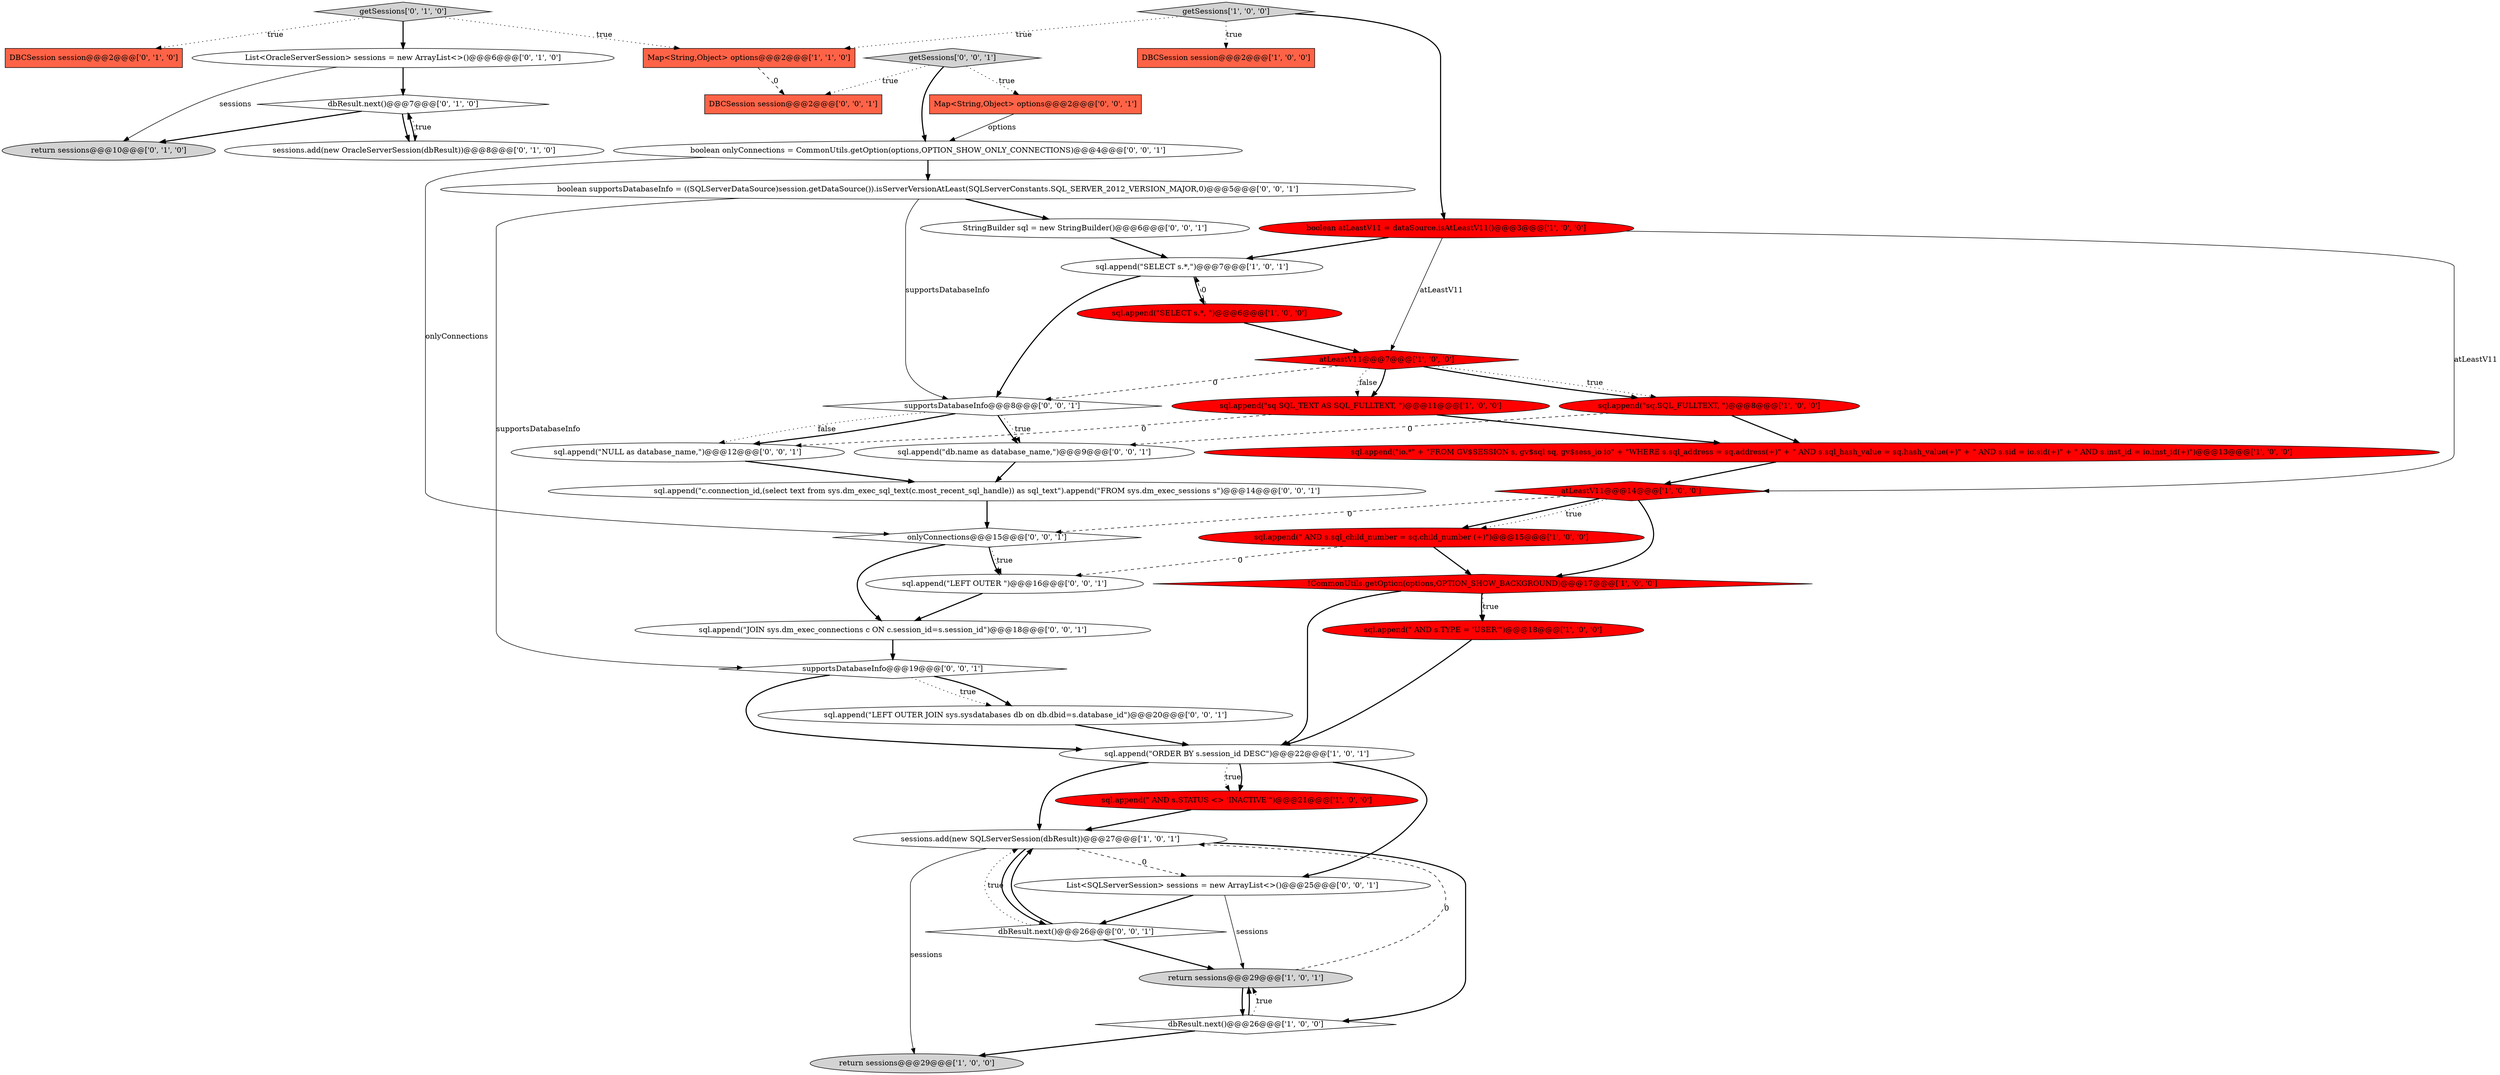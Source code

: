 digraph {
25 [style = filled, label = "getSessions['0', '1', '0']", fillcolor = lightgray, shape = diamond image = "AAA0AAABBB2BBB"];
27 [style = filled, label = "onlyConnections@@@15@@@['0', '0', '1']", fillcolor = white, shape = diamond image = "AAA0AAABBB3BBB"];
41 [style = filled, label = "dbResult.next()@@@26@@@['0', '0', '1']", fillcolor = white, shape = diamond image = "AAA0AAABBB3BBB"];
10 [style = filled, label = "Map<String,Object> options@@@2@@@['1', '1', '0']", fillcolor = tomato, shape = box image = "AAA0AAABBB1BBB"];
2 [style = filled, label = "dbResult.next()@@@26@@@['1', '0', '0']", fillcolor = white, shape = diamond image = "AAA0AAABBB1BBB"];
18 [style = filled, label = "sql.append(\"ORDER BY s.session_id DESC\")@@@22@@@['1', '0', '1']", fillcolor = white, shape = ellipse image = "AAA0AAABBB1BBB"];
15 [style = filled, label = "sql.append(\" AND s.STATUS <> 'INACTIVE'\")@@@21@@@['1', '0', '0']", fillcolor = red, shape = ellipse image = "AAA1AAABBB1BBB"];
34 [style = filled, label = "sql.append(\"LEFT OUTER JOIN sys.sysdatabases db on db.dbid=s.database_id\")@@@20@@@['0', '0', '1']", fillcolor = white, shape = ellipse image = "AAA0AAABBB3BBB"];
26 [style = filled, label = "StringBuilder sql = new StringBuilder()@@@6@@@['0', '0', '1']", fillcolor = white, shape = ellipse image = "AAA0AAABBB3BBB"];
31 [style = filled, label = "supportsDatabaseInfo@@@19@@@['0', '0', '1']", fillcolor = white, shape = diamond image = "AAA0AAABBB3BBB"];
30 [style = filled, label = "sql.append(\"LEFT OUTER \")@@@16@@@['0', '0', '1']", fillcolor = white, shape = ellipse image = "AAA0AAABBB3BBB"];
21 [style = filled, label = "return sessions@@@10@@@['0', '1', '0']", fillcolor = lightgray, shape = ellipse image = "AAA0AAABBB2BBB"];
22 [style = filled, label = "dbResult.next()@@@7@@@['0', '1', '0']", fillcolor = white, shape = diamond image = "AAA0AAABBB2BBB"];
35 [style = filled, label = "supportsDatabaseInfo@@@8@@@['0', '0', '1']", fillcolor = white, shape = diamond image = "AAA0AAABBB3BBB"];
42 [style = filled, label = "sql.append(\"db.name as database_name,\")@@@9@@@['0', '0', '1']", fillcolor = white, shape = ellipse image = "AAA0AAABBB3BBB"];
6 [style = filled, label = "DBCSession session@@@2@@@['1', '0', '0']", fillcolor = tomato, shape = box image = "AAA0AAABBB1BBB"];
33 [style = filled, label = "Map<String,Object> options@@@2@@@['0', '0', '1']", fillcolor = tomato, shape = box image = "AAA0AAABBB3BBB"];
29 [style = filled, label = "sql.append(\"NULL as database_name,\")@@@12@@@['0', '0', '1']", fillcolor = white, shape = ellipse image = "AAA0AAABBB3BBB"];
1 [style = filled, label = "return sessions@@@29@@@['1', '0', '1']", fillcolor = lightgray, shape = ellipse image = "AAA0AAABBB1BBB"];
16 [style = filled, label = "sql.append(\"sq.SQL_FULLTEXT, \")@@@8@@@['1', '0', '0']", fillcolor = red, shape = ellipse image = "AAA1AAABBB1BBB"];
12 [style = filled, label = "!CommonUtils.getOption(options,OPTION_SHOW_BACKGROUND)@@@17@@@['1', '0', '0']", fillcolor = red, shape = diamond image = "AAA1AAABBB1BBB"];
8 [style = filled, label = "sessions.add(new SQLServerSession(dbResult))@@@27@@@['1', '0', '1']", fillcolor = white, shape = ellipse image = "AAA0AAABBB1BBB"];
4 [style = filled, label = "getSessions['1', '0', '0']", fillcolor = lightgray, shape = diamond image = "AAA0AAABBB1BBB"];
7 [style = filled, label = "return sessions@@@29@@@['1', '0', '0']", fillcolor = lightgray, shape = ellipse image = "AAA0AAABBB1BBB"];
9 [style = filled, label = "sql.append(\" AND s.sql_child_number = sq.child_number (+)\")@@@15@@@['1', '0', '0']", fillcolor = red, shape = ellipse image = "AAA1AAABBB1BBB"];
19 [style = filled, label = "boolean atLeastV11 = dataSource.isAtLeastV11()@@@3@@@['1', '0', '0']", fillcolor = red, shape = ellipse image = "AAA1AAABBB1BBB"];
20 [style = filled, label = "DBCSession session@@@2@@@['0', '1', '0']", fillcolor = tomato, shape = box image = "AAA0AAABBB2BBB"];
40 [style = filled, label = "boolean onlyConnections = CommonUtils.getOption(options,OPTION_SHOW_ONLY_CONNECTIONS)@@@4@@@['0', '0', '1']", fillcolor = white, shape = ellipse image = "AAA0AAABBB3BBB"];
3 [style = filled, label = "sql.append(\"io.*\" + \"FROM GV$SESSION s, gv$sql sq, gv$sess_io io\" + \"WHERE s.sql_address = sq.address(+)\" + \" AND s.sql_hash_value = sq.hash_value(+)\" + \" AND s.sid = io.sid(+)\" + \" AND s.inst_id = io.inst_id(+)\")@@@13@@@['1', '0', '0']", fillcolor = red, shape = ellipse image = "AAA1AAABBB1BBB"];
37 [style = filled, label = "DBCSession session@@@2@@@['0', '0', '1']", fillcolor = tomato, shape = box image = "AAA0AAABBB3BBB"];
5 [style = filled, label = "sql.append(\" AND s.TYPE = 'USER'\")@@@18@@@['1', '0', '0']", fillcolor = red, shape = ellipse image = "AAA1AAABBB1BBB"];
14 [style = filled, label = "atLeastV11@@@14@@@['1', '0', '0']", fillcolor = red, shape = diamond image = "AAA1AAABBB1BBB"];
38 [style = filled, label = "sql.append(\"JOIN sys.dm_exec_connections c ON c.session_id=s.session_id\")@@@18@@@['0', '0', '1']", fillcolor = white, shape = ellipse image = "AAA0AAABBB3BBB"];
17 [style = filled, label = "sql.append(\"SELECT s.*,\")@@@7@@@['1', '0', '1']", fillcolor = white, shape = ellipse image = "AAA0AAABBB1BBB"];
24 [style = filled, label = "List<OracleServerSession> sessions = new ArrayList<>()@@@6@@@['0', '1', '0']", fillcolor = white, shape = ellipse image = "AAA0AAABBB2BBB"];
11 [style = filled, label = "sql.append(\"sq.SQL_TEXT AS SQL_FULLTEXT, \")@@@11@@@['1', '0', '0']", fillcolor = red, shape = ellipse image = "AAA1AAABBB1BBB"];
28 [style = filled, label = "boolean supportsDatabaseInfo = ((SQLServerDataSource)session.getDataSource()).isServerVersionAtLeast(SQLServerConstants.SQL_SERVER_2012_VERSION_MAJOR,0)@@@5@@@['0', '0', '1']", fillcolor = white, shape = ellipse image = "AAA0AAABBB3BBB"];
36 [style = filled, label = "sql.append(\"c.connection_id,(select text from sys.dm_exec_sql_text(c.most_recent_sql_handle)) as sql_text\").append(\"FROM sys.dm_exec_sessions s\")@@@14@@@['0', '0', '1']", fillcolor = white, shape = ellipse image = "AAA0AAABBB3BBB"];
13 [style = filled, label = "sql.append(\"SELECT s.*, \")@@@6@@@['1', '0', '0']", fillcolor = red, shape = ellipse image = "AAA1AAABBB1BBB"];
0 [style = filled, label = "atLeastV11@@@7@@@['1', '0', '0']", fillcolor = red, shape = diamond image = "AAA1AAABBB1BBB"];
32 [style = filled, label = "List<SQLServerSession> sessions = new ArrayList<>()@@@25@@@['0', '0', '1']", fillcolor = white, shape = ellipse image = "AAA0AAABBB3BBB"];
39 [style = filled, label = "getSessions['0', '0', '1']", fillcolor = lightgray, shape = diamond image = "AAA0AAABBB3BBB"];
23 [style = filled, label = "sessions.add(new OracleServerSession(dbResult))@@@8@@@['0', '1', '0']", fillcolor = white, shape = ellipse image = "AAA0AAABBB2BBB"];
27->38 [style = bold, label=""];
12->5 [style = bold, label=""];
41->8 [style = bold, label=""];
18->15 [style = dotted, label="true"];
34->18 [style = bold, label=""];
8->32 [style = dashed, label="0"];
35->42 [style = dotted, label="true"];
38->31 [style = bold, label=""];
23->22 [style = bold, label=""];
19->0 [style = solid, label="atLeastV11"];
12->18 [style = bold, label=""];
31->34 [style = dotted, label="true"];
18->32 [style = bold, label=""];
14->9 [style = bold, label=""];
8->7 [style = solid, label="sessions"];
9->30 [style = dashed, label="0"];
17->35 [style = bold, label=""];
29->36 [style = bold, label=""];
16->3 [style = bold, label=""];
22->23 [style = dotted, label="true"];
26->17 [style = bold, label=""];
27->30 [style = bold, label=""];
18->15 [style = bold, label=""];
4->19 [style = bold, label=""];
22->23 [style = bold, label=""];
25->24 [style = bold, label=""];
28->31 [style = solid, label="supportsDatabaseInfo"];
25->20 [style = dotted, label="true"];
1->8 [style = dashed, label="0"];
25->10 [style = dotted, label="true"];
0->35 [style = dashed, label="0"];
13->0 [style = bold, label=""];
24->21 [style = solid, label="sessions"];
0->16 [style = bold, label=""];
35->29 [style = bold, label=""];
8->41 [style = bold, label=""];
4->10 [style = dotted, label="true"];
35->42 [style = bold, label=""];
2->1 [style = bold, label=""];
16->42 [style = dashed, label="0"];
0->11 [style = bold, label=""];
28->26 [style = bold, label=""];
5->18 [style = bold, label=""];
19->17 [style = bold, label=""];
31->34 [style = bold, label=""];
39->37 [style = dotted, label="true"];
32->1 [style = solid, label="sessions"];
0->11 [style = dotted, label="false"];
19->14 [style = solid, label="atLeastV11"];
8->2 [style = bold, label=""];
11->3 [style = bold, label=""];
39->40 [style = bold, label=""];
41->8 [style = dotted, label="true"];
32->41 [style = bold, label=""];
17->13 [style = bold, label=""];
18->8 [style = bold, label=""];
9->12 [style = bold, label=""];
1->2 [style = bold, label=""];
0->16 [style = dotted, label="true"];
33->40 [style = solid, label="options"];
15->8 [style = bold, label=""];
40->27 [style = solid, label="onlyConnections"];
4->6 [style = dotted, label="true"];
30->38 [style = bold, label=""];
28->35 [style = solid, label="supportsDatabaseInfo"];
3->14 [style = bold, label=""];
22->21 [style = bold, label=""];
11->29 [style = dashed, label="0"];
13->17 [style = dashed, label="0"];
31->18 [style = bold, label=""];
40->28 [style = bold, label=""];
42->36 [style = bold, label=""];
41->1 [style = bold, label=""];
24->22 [style = bold, label=""];
35->29 [style = dotted, label="false"];
14->27 [style = dashed, label="0"];
27->30 [style = dotted, label="true"];
36->27 [style = bold, label=""];
12->5 [style = dotted, label="true"];
2->1 [style = dotted, label="true"];
14->12 [style = bold, label=""];
10->37 [style = dashed, label="0"];
14->9 [style = dotted, label="true"];
2->7 [style = bold, label=""];
39->33 [style = dotted, label="true"];
}
